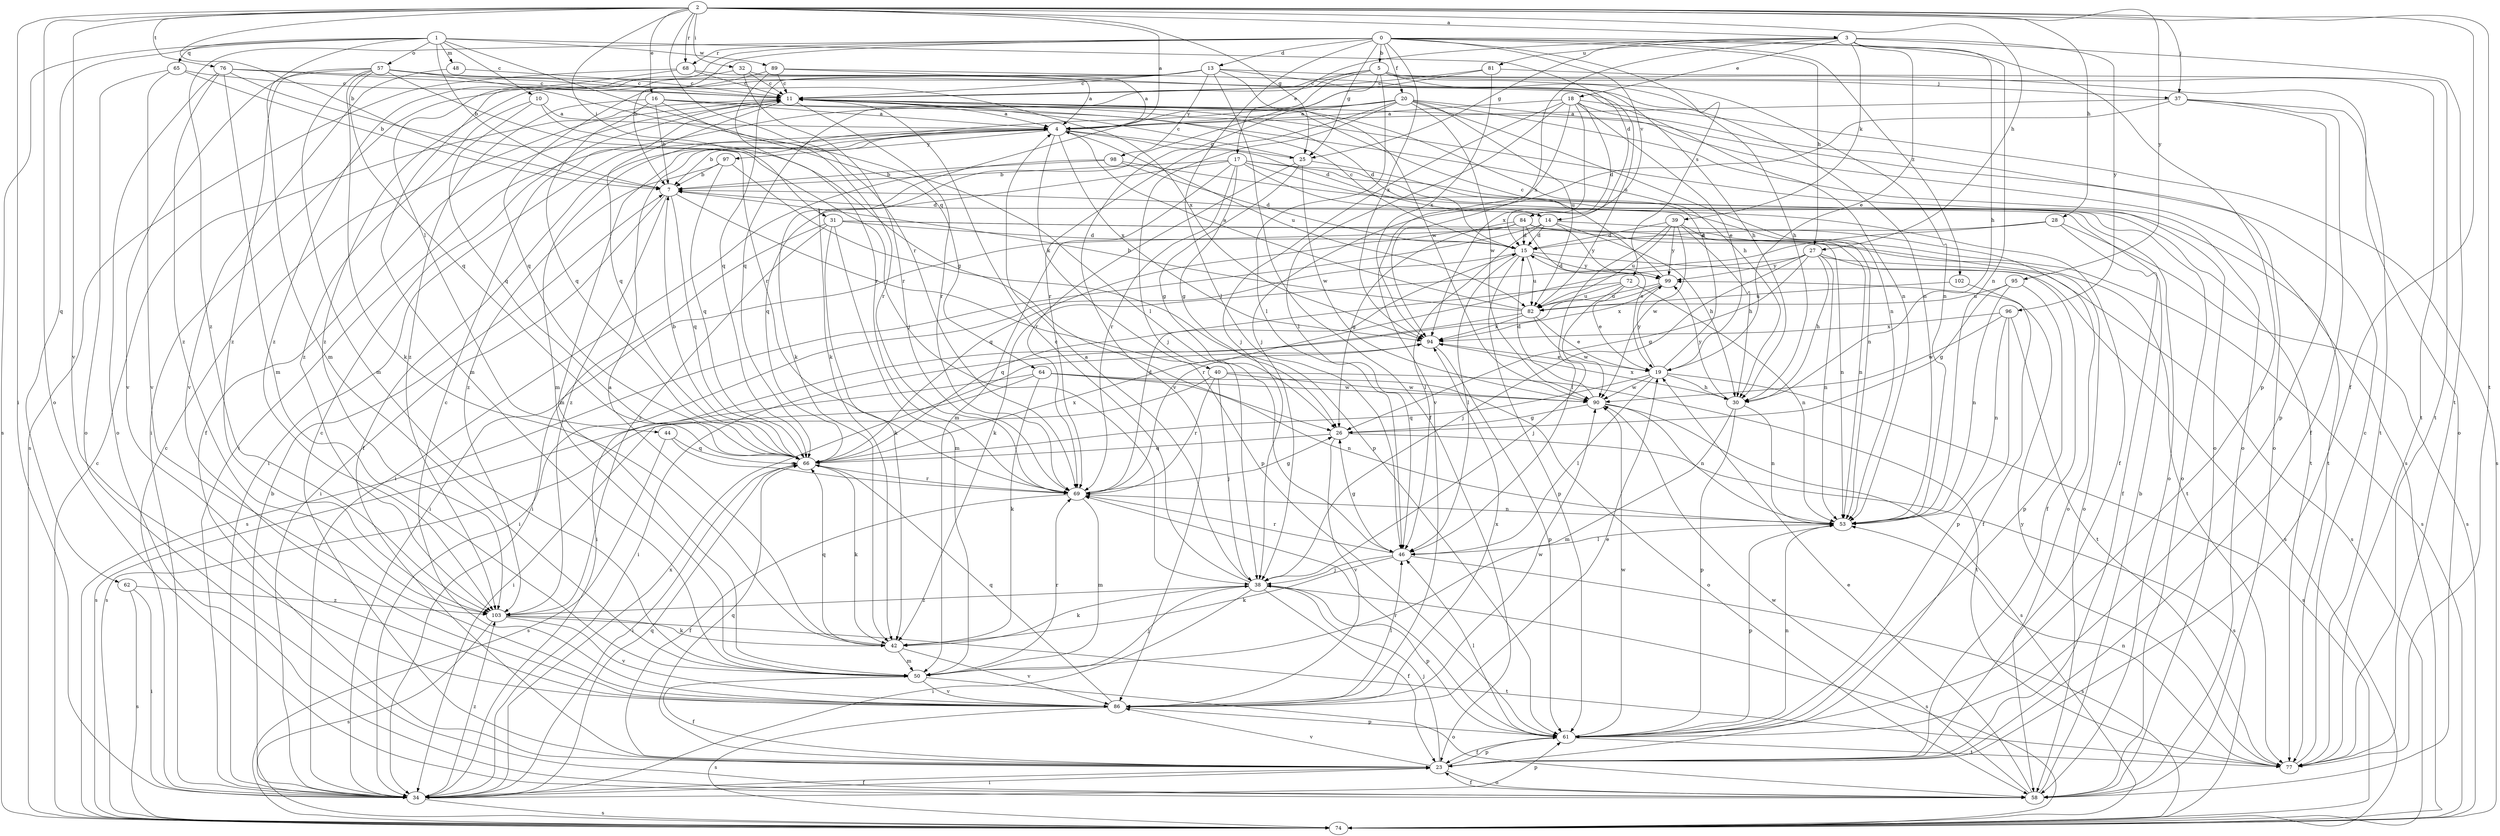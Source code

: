 strict digraph  {
0;
1;
2;
3;
4;
5;
7;
10;
11;
13;
14;
15;
16;
17;
18;
19;
20;
23;
25;
26;
27;
28;
30;
31;
32;
34;
37;
38;
39;
40;
42;
44;
46;
48;
50;
53;
57;
58;
61;
62;
64;
65;
66;
68;
69;
72;
74;
76;
77;
81;
82;
84;
86;
89;
90;
94;
95;
96;
97;
98;
99;
102;
103;
0 -> 5  [label=b];
0 -> 7  [label=b];
0 -> 13  [label=d];
0 -> 20  [label=f];
0 -> 25  [label=g];
0 -> 27  [label=h];
0 -> 44  [label=l];
0 -> 46  [label=l];
0 -> 53  [label=n];
0 -> 61  [label=p];
0 -> 68  [label=r];
0 -> 72  [label=s];
0 -> 84  [label=v];
0 -> 94  [label=x];
0 -> 102  [label=z];
0 -> 103  [label=z];
1 -> 7  [label=b];
1 -> 10  [label=c];
1 -> 14  [label=d];
1 -> 48  [label=m];
1 -> 50  [label=m];
1 -> 57  [label=o];
1 -> 62  [label=q];
1 -> 64  [label=q];
1 -> 65  [label=q];
1 -> 74  [label=s];
1 -> 89  [label=w];
2 -> 3  [label=a];
2 -> 4  [label=a];
2 -> 7  [label=b];
2 -> 16  [label=e];
2 -> 23  [label=f];
2 -> 25  [label=g];
2 -> 27  [label=h];
2 -> 28  [label=h];
2 -> 31  [label=i];
2 -> 32  [label=i];
2 -> 34  [label=i];
2 -> 37  [label=j];
2 -> 58  [label=o];
2 -> 68  [label=r];
2 -> 69  [label=r];
2 -> 76  [label=t];
2 -> 77  [label=t];
2 -> 86  [label=v];
2 -> 95  [label=y];
3 -> 17  [label=e];
3 -> 18  [label=e];
3 -> 19  [label=e];
3 -> 25  [label=g];
3 -> 30  [label=h];
3 -> 39  [label=k];
3 -> 77  [label=t];
3 -> 81  [label=u];
3 -> 94  [label=x];
3 -> 96  [label=y];
4 -> 7  [label=b];
4 -> 14  [label=d];
4 -> 23  [label=f];
4 -> 25  [label=g];
4 -> 34  [label=i];
4 -> 40  [label=k];
4 -> 50  [label=m];
4 -> 82  [label=u];
4 -> 94  [label=x];
4 -> 97  [label=y];
5 -> 11  [label=c];
5 -> 30  [label=h];
5 -> 37  [label=j];
5 -> 42  [label=k];
5 -> 46  [label=l];
5 -> 53  [label=n];
5 -> 66  [label=q];
5 -> 77  [label=t];
5 -> 86  [label=v];
7 -> 14  [label=d];
7 -> 34  [label=i];
7 -> 61  [label=p];
7 -> 66  [label=q];
7 -> 103  [label=z];
10 -> 4  [label=a];
10 -> 26  [label=g];
10 -> 66  [label=q];
10 -> 103  [label=z];
11 -> 4  [label=a];
11 -> 15  [label=d];
11 -> 23  [label=f];
11 -> 66  [label=q];
11 -> 69  [label=r];
13 -> 11  [label=c];
13 -> 23  [label=f];
13 -> 30  [label=h];
13 -> 34  [label=i];
13 -> 58  [label=o];
13 -> 66  [label=q];
13 -> 90  [label=w];
13 -> 98  [label=y];
13 -> 103  [label=z];
14 -> 15  [label=d];
14 -> 30  [label=h];
14 -> 46  [label=l];
14 -> 58  [label=o];
14 -> 74  [label=s];
14 -> 99  [label=y];
15 -> 11  [label=c];
15 -> 34  [label=i];
15 -> 46  [label=l];
15 -> 61  [label=p];
15 -> 74  [label=s];
15 -> 82  [label=u];
15 -> 99  [label=y];
16 -> 4  [label=a];
16 -> 7  [label=b];
16 -> 30  [label=h];
16 -> 58  [label=o];
16 -> 66  [label=q];
16 -> 69  [label=r];
16 -> 103  [label=z];
17 -> 7  [label=b];
17 -> 23  [label=f];
17 -> 26  [label=g];
17 -> 50  [label=m];
17 -> 53  [label=n];
17 -> 58  [label=o];
17 -> 66  [label=q];
17 -> 69  [label=r];
17 -> 77  [label=t];
18 -> 4  [label=a];
18 -> 15  [label=d];
18 -> 19  [label=e];
18 -> 38  [label=j];
18 -> 46  [label=l];
18 -> 58  [label=o];
18 -> 74  [label=s];
18 -> 86  [label=v];
18 -> 94  [label=x];
19 -> 11  [label=c];
19 -> 30  [label=h];
19 -> 46  [label=l];
19 -> 66  [label=q];
19 -> 74  [label=s];
19 -> 90  [label=w];
19 -> 99  [label=y];
20 -> 4  [label=a];
20 -> 34  [label=i];
20 -> 38  [label=j];
20 -> 50  [label=m];
20 -> 53  [label=n];
20 -> 58  [label=o];
20 -> 69  [label=r];
20 -> 74  [label=s];
20 -> 82  [label=u];
20 -> 90  [label=w];
23 -> 11  [label=c];
23 -> 34  [label=i];
23 -> 38  [label=j];
23 -> 58  [label=o];
23 -> 61  [label=p];
23 -> 66  [label=q];
23 -> 86  [label=v];
25 -> 11  [label=c];
25 -> 26  [label=g];
25 -> 69  [label=r];
25 -> 77  [label=t];
25 -> 90  [label=w];
26 -> 66  [label=q];
26 -> 74  [label=s];
26 -> 86  [label=v];
27 -> 23  [label=f];
27 -> 26  [label=g];
27 -> 30  [label=h];
27 -> 38  [label=j];
27 -> 53  [label=n];
27 -> 69  [label=r];
27 -> 74  [label=s];
27 -> 99  [label=y];
28 -> 15  [label=d];
28 -> 23  [label=f];
28 -> 42  [label=k];
28 -> 74  [label=s];
30 -> 50  [label=m];
30 -> 53  [label=n];
30 -> 61  [label=p];
30 -> 94  [label=x];
30 -> 99  [label=y];
31 -> 15  [label=d];
31 -> 34  [label=i];
31 -> 42  [label=k];
31 -> 50  [label=m];
31 -> 74  [label=s];
31 -> 77  [label=t];
31 -> 103  [label=z];
32 -> 4  [label=a];
32 -> 11  [label=c];
32 -> 50  [label=m];
32 -> 69  [label=r];
34 -> 7  [label=b];
34 -> 11  [label=c];
34 -> 23  [label=f];
34 -> 61  [label=p];
34 -> 66  [label=q];
34 -> 74  [label=s];
34 -> 94  [label=x];
34 -> 103  [label=z];
37 -> 4  [label=a];
37 -> 23  [label=f];
37 -> 38  [label=j];
37 -> 61  [label=p];
37 -> 77  [label=t];
38 -> 4  [label=a];
38 -> 11  [label=c];
38 -> 23  [label=f];
38 -> 34  [label=i];
38 -> 42  [label=k];
38 -> 61  [label=p];
38 -> 74  [label=s];
38 -> 103  [label=z];
39 -> 15  [label=d];
39 -> 30  [label=h];
39 -> 46  [label=l];
39 -> 53  [label=n];
39 -> 82  [label=u];
39 -> 90  [label=w];
39 -> 99  [label=y];
40 -> 38  [label=j];
40 -> 69  [label=r];
40 -> 74  [label=s];
40 -> 77  [label=t];
40 -> 90  [label=w];
42 -> 4  [label=a];
42 -> 50  [label=m];
42 -> 66  [label=q];
42 -> 86  [label=v];
44 -> 66  [label=q];
44 -> 69  [label=r];
44 -> 74  [label=s];
46 -> 26  [label=g];
46 -> 38  [label=j];
46 -> 42  [label=k];
46 -> 69  [label=r];
46 -> 74  [label=s];
48 -> 11  [label=c];
48 -> 86  [label=v];
50 -> 23  [label=f];
50 -> 38  [label=j];
50 -> 58  [label=o];
50 -> 69  [label=r];
50 -> 86  [label=v];
53 -> 46  [label=l];
53 -> 61  [label=p];
57 -> 11  [label=c];
57 -> 38  [label=j];
57 -> 42  [label=k];
57 -> 46  [label=l];
57 -> 50  [label=m];
57 -> 53  [label=n];
57 -> 66  [label=q];
57 -> 86  [label=v];
57 -> 103  [label=z];
58 -> 7  [label=b];
58 -> 19  [label=e];
58 -> 23  [label=f];
58 -> 90  [label=w];
61 -> 23  [label=f];
61 -> 46  [label=l];
61 -> 53  [label=n];
61 -> 69  [label=r];
61 -> 77  [label=t];
61 -> 90  [label=w];
62 -> 34  [label=i];
62 -> 74  [label=s];
62 -> 103  [label=z];
64 -> 34  [label=i];
64 -> 42  [label=k];
64 -> 53  [label=n];
64 -> 58  [label=o];
64 -> 74  [label=s];
64 -> 90  [label=w];
65 -> 7  [label=b];
65 -> 11  [label=c];
65 -> 58  [label=o];
65 -> 86  [label=v];
66 -> 7  [label=b];
66 -> 34  [label=i];
66 -> 42  [label=k];
66 -> 69  [label=r];
66 -> 94  [label=x];
68 -> 4  [label=a];
68 -> 11  [label=c];
68 -> 74  [label=s];
68 -> 103  [label=z];
69 -> 15  [label=d];
69 -> 23  [label=f];
69 -> 26  [label=g];
69 -> 50  [label=m];
69 -> 53  [label=n];
72 -> 19  [label=e];
72 -> 38  [label=j];
72 -> 53  [label=n];
72 -> 66  [label=q];
72 -> 82  [label=u];
74 -> 11  [label=c];
76 -> 11  [label=c];
76 -> 50  [label=m];
76 -> 58  [label=o];
76 -> 69  [label=r];
76 -> 94  [label=x];
76 -> 103  [label=z];
77 -> 11  [label=c];
77 -> 53  [label=n];
77 -> 99  [label=y];
81 -> 11  [label=c];
81 -> 42  [label=k];
81 -> 77  [label=t];
81 -> 94  [label=x];
82 -> 4  [label=a];
82 -> 7  [label=b];
82 -> 19  [label=e];
82 -> 34  [label=i];
82 -> 90  [label=w];
82 -> 94  [label=x];
84 -> 15  [label=d];
84 -> 19  [label=e];
84 -> 26  [label=g];
84 -> 34  [label=i];
84 -> 53  [label=n];
84 -> 58  [label=o];
84 -> 66  [label=q];
86 -> 11  [label=c];
86 -> 19  [label=e];
86 -> 46  [label=l];
86 -> 61  [label=p];
86 -> 66  [label=q];
86 -> 74  [label=s];
86 -> 90  [label=w];
86 -> 94  [label=x];
89 -> 11  [label=c];
89 -> 53  [label=n];
89 -> 66  [label=q];
89 -> 69  [label=r];
89 -> 82  [label=u];
90 -> 15  [label=d];
90 -> 26  [label=g];
90 -> 53  [label=n];
90 -> 74  [label=s];
94 -> 19  [label=e];
94 -> 61  [label=p];
95 -> 26  [label=g];
95 -> 53  [label=n];
95 -> 61  [label=p];
95 -> 82  [label=u];
96 -> 53  [label=n];
96 -> 61  [label=p];
96 -> 77  [label=t];
96 -> 90  [label=w];
96 -> 94  [label=x];
97 -> 7  [label=b];
97 -> 61  [label=p];
97 -> 66  [label=q];
97 -> 103  [label=z];
98 -> 7  [label=b];
98 -> 15  [label=d];
98 -> 34  [label=i];
98 -> 58  [label=o];
99 -> 11  [label=c];
99 -> 15  [label=d];
99 -> 34  [label=i];
99 -> 82  [label=u];
99 -> 94  [label=x];
102 -> 23  [label=f];
102 -> 82  [label=u];
103 -> 42  [label=k];
103 -> 74  [label=s];
103 -> 77  [label=t];
103 -> 86  [label=v];
}
